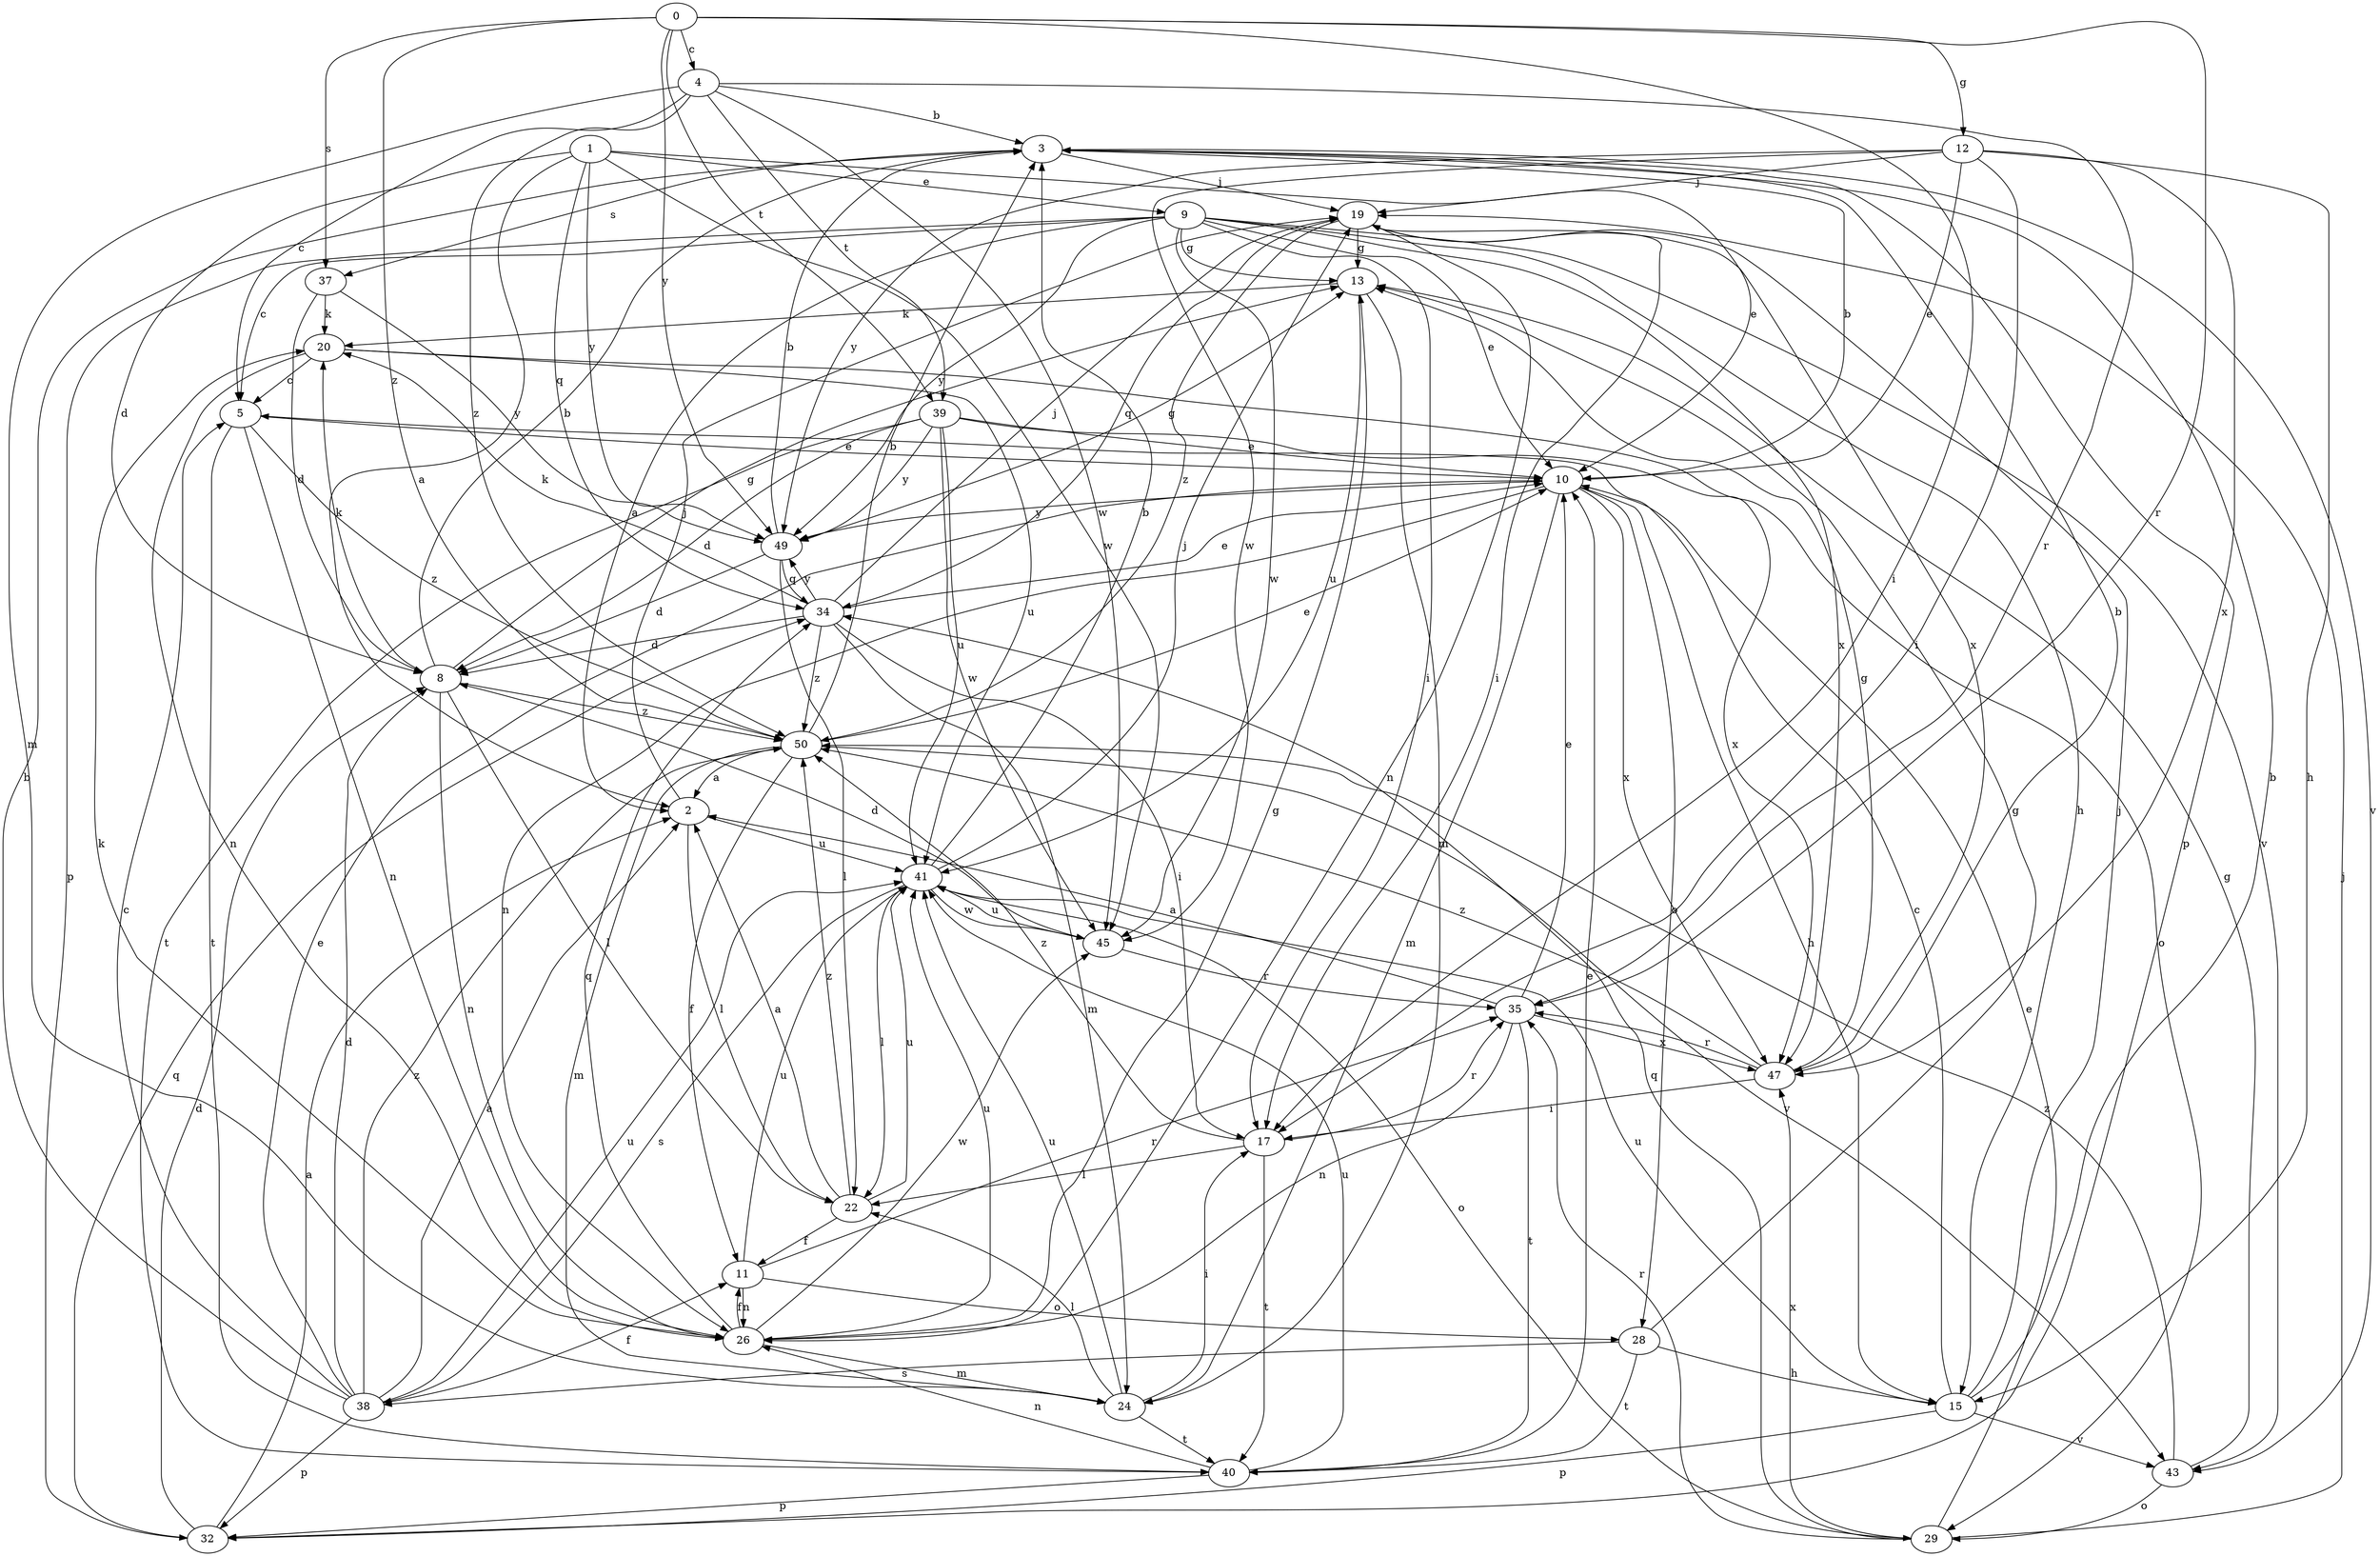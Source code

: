 strict digraph  {
0;
1;
2;
3;
4;
5;
8;
9;
10;
11;
12;
13;
15;
17;
19;
20;
22;
24;
26;
28;
29;
32;
34;
35;
37;
38;
39;
40;
41;
43;
45;
47;
49;
50;
0 -> 4  [label=c];
0 -> 12  [label=g];
0 -> 17  [label=i];
0 -> 35  [label=r];
0 -> 37  [label=s];
0 -> 39  [label=t];
0 -> 49  [label=y];
0 -> 50  [label=z];
1 -> 2  [label=a];
1 -> 8  [label=d];
1 -> 9  [label=e];
1 -> 10  [label=e];
1 -> 34  [label=q];
1 -> 45  [label=w];
1 -> 49  [label=y];
2 -> 19  [label=j];
2 -> 22  [label=l];
2 -> 41  [label=u];
3 -> 19  [label=j];
3 -> 32  [label=p];
3 -> 37  [label=s];
3 -> 43  [label=v];
4 -> 3  [label=b];
4 -> 5  [label=c];
4 -> 24  [label=m];
4 -> 35  [label=r];
4 -> 39  [label=t];
4 -> 45  [label=w];
4 -> 50  [label=z];
5 -> 10  [label=e];
5 -> 26  [label=n];
5 -> 40  [label=t];
5 -> 50  [label=z];
8 -> 3  [label=b];
8 -> 13  [label=g];
8 -> 20  [label=k];
8 -> 22  [label=l];
8 -> 26  [label=n];
8 -> 50  [label=z];
9 -> 2  [label=a];
9 -> 5  [label=c];
9 -> 10  [label=e];
9 -> 13  [label=g];
9 -> 15  [label=h];
9 -> 17  [label=i];
9 -> 32  [label=p];
9 -> 43  [label=v];
9 -> 45  [label=w];
9 -> 47  [label=x];
9 -> 49  [label=y];
10 -> 3  [label=b];
10 -> 15  [label=h];
10 -> 24  [label=m];
10 -> 26  [label=n];
10 -> 28  [label=o];
10 -> 47  [label=x];
10 -> 49  [label=y];
11 -> 26  [label=n];
11 -> 28  [label=o];
11 -> 35  [label=r];
11 -> 41  [label=u];
12 -> 10  [label=e];
12 -> 15  [label=h];
12 -> 17  [label=i];
12 -> 19  [label=j];
12 -> 45  [label=w];
12 -> 47  [label=x];
12 -> 49  [label=y];
13 -> 20  [label=k];
13 -> 24  [label=m];
13 -> 41  [label=u];
15 -> 3  [label=b];
15 -> 5  [label=c];
15 -> 19  [label=j];
15 -> 32  [label=p];
15 -> 41  [label=u];
15 -> 43  [label=v];
17 -> 22  [label=l];
17 -> 35  [label=r];
17 -> 40  [label=t];
17 -> 50  [label=z];
19 -> 13  [label=g];
19 -> 17  [label=i];
19 -> 26  [label=n];
19 -> 34  [label=q];
19 -> 47  [label=x];
19 -> 50  [label=z];
20 -> 5  [label=c];
20 -> 26  [label=n];
20 -> 29  [label=o];
20 -> 41  [label=u];
22 -> 2  [label=a];
22 -> 11  [label=f];
22 -> 41  [label=u];
22 -> 50  [label=z];
24 -> 17  [label=i];
24 -> 22  [label=l];
24 -> 40  [label=t];
24 -> 41  [label=u];
26 -> 11  [label=f];
26 -> 13  [label=g];
26 -> 20  [label=k];
26 -> 24  [label=m];
26 -> 34  [label=q];
26 -> 41  [label=u];
26 -> 45  [label=w];
28 -> 13  [label=g];
28 -> 15  [label=h];
28 -> 38  [label=s];
28 -> 40  [label=t];
29 -> 10  [label=e];
29 -> 19  [label=j];
29 -> 34  [label=q];
29 -> 35  [label=r];
29 -> 47  [label=x];
32 -> 2  [label=a];
32 -> 8  [label=d];
32 -> 34  [label=q];
34 -> 8  [label=d];
34 -> 10  [label=e];
34 -> 17  [label=i];
34 -> 19  [label=j];
34 -> 20  [label=k];
34 -> 24  [label=m];
34 -> 49  [label=y];
34 -> 50  [label=z];
35 -> 2  [label=a];
35 -> 10  [label=e];
35 -> 26  [label=n];
35 -> 40  [label=t];
35 -> 47  [label=x];
37 -> 8  [label=d];
37 -> 20  [label=k];
37 -> 49  [label=y];
38 -> 2  [label=a];
38 -> 3  [label=b];
38 -> 5  [label=c];
38 -> 8  [label=d];
38 -> 10  [label=e];
38 -> 11  [label=f];
38 -> 32  [label=p];
38 -> 41  [label=u];
38 -> 50  [label=z];
39 -> 8  [label=d];
39 -> 10  [label=e];
39 -> 40  [label=t];
39 -> 41  [label=u];
39 -> 45  [label=w];
39 -> 47  [label=x];
39 -> 49  [label=y];
40 -> 10  [label=e];
40 -> 26  [label=n];
40 -> 32  [label=p];
40 -> 41  [label=u];
41 -> 3  [label=b];
41 -> 19  [label=j];
41 -> 22  [label=l];
41 -> 29  [label=o];
41 -> 38  [label=s];
41 -> 45  [label=w];
43 -> 13  [label=g];
43 -> 29  [label=o];
43 -> 50  [label=z];
45 -> 8  [label=d];
45 -> 35  [label=r];
45 -> 41  [label=u];
47 -> 3  [label=b];
47 -> 13  [label=g];
47 -> 17  [label=i];
47 -> 35  [label=r];
47 -> 50  [label=z];
49 -> 3  [label=b];
49 -> 8  [label=d];
49 -> 13  [label=g];
49 -> 22  [label=l];
49 -> 34  [label=q];
50 -> 2  [label=a];
50 -> 3  [label=b];
50 -> 10  [label=e];
50 -> 11  [label=f];
50 -> 24  [label=m];
50 -> 43  [label=v];
}
